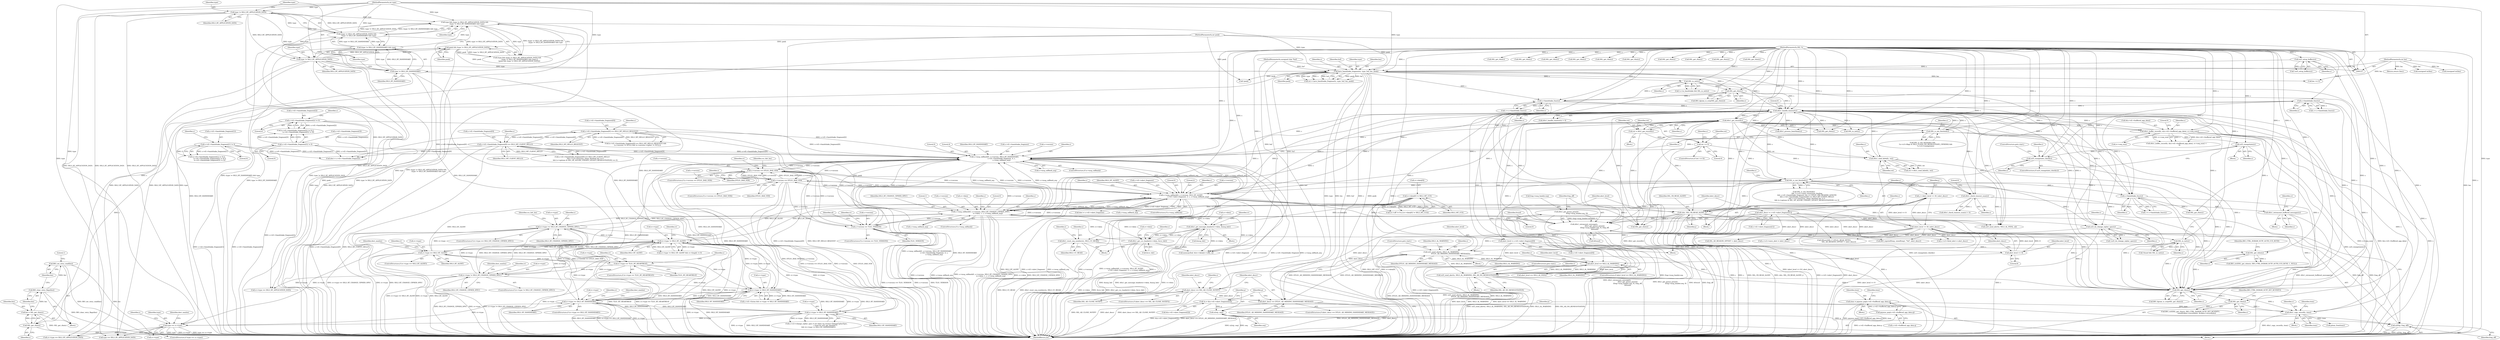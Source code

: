 digraph "0_openssl_e9bbefbf0f24c57645e7ad6a5a71ae649d18ac8e@API" {
"1001043" [label="(Call,BIO_set_retry_read(bio))"];
"1001041" [label="(Call,BIO_clear_retry_flags(bio))"];
"1001037" [label="(Call,bio = SSL_get_rbio(s))"];
"1001039" [label="(Call,SSL_get_rbio(s))"];
"1000993" [label="(Call,s->handshake_func(s))"];
"1000988" [label="(Call,ssl3_renegotiate_check(s))"];
"1000985" [label="(Call,ssl3_renegotiate(s))"];
"1000956" [label="(Call,SSL_is_init_finished(s))"];
"1000938" [label="(Call,s->msg_callback(0, s->version, SSL3_RT_HANDSHAKE,\n                            s->d1->handshake_fragment, 4, s,\n                            s->msg_callback_arg))"];
"1001435" [label="(Call,s->version == DTLS1_BAD_VER)"];
"1001526" [label="(Call,s->version == DTLS1_BAD_VER)"];
"1001480" [label="(Call,s->msg_callback(0, s->version, SSL3_RT_CHANGE_CIPHER_SPEC,\n                            rr->data, 1, s, s->msg_callback_arg))"];
"1001417" [label="(Call,rr->type == SSL3_RT_CHANGE_CIPHER_SPEC)"];
"1000694" [label="(Call,rr->type == SSL3_RT_ALERT)"];
"1000663" [label="(Call,rr->type == SSL3_RT_HANDSHAKE)"];
"1000495" [label="(Call,type == rr->type)"];
"1000219" [label="(Call,have_handshake_fragment(s, type, buf, len, peek))"];
"1000186" [label="(Call,ssl3_setup_buffers(s))"];
"1000158" [label="(MethodParameterIn,SSL *s)"];
"1000193" [label="(Call,type && (type != SSL3_RT_APPLICATION_DATA) &&\n         (type != SSL3_RT_HANDSHAKE) && type)"];
"1000199" [label="(Call,(type != SSL3_RT_HANDSHAKE) && type)"];
"1000200" [label="(Call,type != SSL3_RT_HANDSHAKE)"];
"1000196" [label="(Call,type != SSL3_RT_APPLICATION_DATA)"];
"1000159" [label="(MethodParameterIn,int type)"];
"1000195" [label="(Call,(type != SSL3_RT_APPLICATION_DATA) &&\n         (type != SSL3_RT_HANDSHAKE) && type)"];
"1000206" [label="(Call,type != SSL3_RT_APPLICATION_DATA)"];
"1000160" [label="(MethodParameterIn,unsigned char *buf)"];
"1000161" [label="(MethodParameterIn,int len)"];
"1000204" [label="(Call,peek && (type != SSL3_RT_APPLICATION_DATA))"];
"1000162" [label="(MethodParameterIn,int peek)"];
"1000442" [label="(Call,rr->type != SSL3_RT_HANDSHAKE)"];
"1000418" [label="(Call,rr->type != SSL3_RT_ALERT)"];
"1000404" [label="(Call,rr->type != SSL3_RT_HANDSHAKE)"];
"1000754" [label="(Call,rr->type != SSL3_RT_CHANGE_CIPHER_SPEC)"];
"1000725" [label="(Call,rr->type == TLS1_RT_HEARTBEAT)"];
"1001155" [label="(Call,s->msg_callback(0, s->version, SSL3_RT_ALERT,\n                            s->d1->alert_fragment, 2, s, s->msg_callback_arg))"];
"1001710" [label="(Call,s->version == TLS1_VERSION)"];
"1001055" [label="(Call,SSL_is_init_finished(s))"];
"1000377" [label="(Call,dtls1_get_record(s))"];
"1000358" [label="(Call,dtls1_handle_timeout(s))"];
"1000238" [label="(Call,SSL_get_rbio(s))"];
"1000234" [label="(Call,SSL_in_init(s))"];
"1001314" [label="(Call,dtls1_retransmit_message(s,\n                                         dtls1_get_queue_priority\n                                         (frag->msg_header.seq, 0), frag_off,\n                                         &found))"];
"1001210" [label="(Call,cb(s, SSL_CB_READ_ALERT, j))"];
"1001203" [label="(Call,j = (alert_level << 8) | alert_descr)"];
"1001205" [label="(Call,(alert_level << 8) | alert_descr)"];
"1001206" [label="(Call,alert_level << 8)"];
"1001125" [label="(Call,alert_level = s->d1->alert_fragment[0])"];
"1001135" [label="(Call,alert_descr = s->d1->alert_fragment[1])"];
"1001316" [label="(Call,dtls1_get_queue_priority\n                                         (frag->msg_header.seq, 0))"];
"1001311" [label="(Call,n2l3(p, frag_off))"];
"1001308" [label="(Call,n2s(p, seq))"];
"1001298" [label="(Call,*p = &(s->d1->alert_fragment[2]))"];
"1000262" [label="(Call,s->handshake_func(s))"];
"1000386" [label="(Call,dtls1_read_failed(s, ret))"];
"1000380" [label="(Call,ret <= 0)"];
"1000375" [label="(Call,ret = dtls1_get_record(s))"];
"1001538" [label="(Call,SSL_get_wbio(s))"];
"1001522" [label="(Call,dtls1_reset_seq_numbers(s, SSL3_CC_READ))"];
"1001519" [label="(Call,ssl3_do_change_cipher_spec(s))"];
"1000450" [label="(Call,dtls1_buffer_record(s, &(s->d1->buffered_app_data), rr->seq_num))"];
"1001333" [label="(Call,ssl3_send_alert(s, SSL3_AL_WARNING,\n                                    DTLS1_AD_MISSING_HANDSHAKE_MESSAGE))"];
"1001330" [label="(Call,SSL_in_init(s))"];
"1001215" [label="(Call,alert_level == SSL3_AL_WARNING)"];
"1001110" [label="(Call,ssl3_send_alert(s, SSL3_AL_WARNING, SSL_AD_NO_RENEGOTIATION))"];
"1001291" [label="(Call,alert_descr == DTLS1_AD_MISSING_HANDSHAKE_MESSAGE)"];
"1001249" [label="(Call,alert_descr == SSL_AD_CLOSE_NOTIFY)"];
"1001597" [label="(Call,dtls1_retransmit_buffered_messages(s))"];
"1001591" [label="(Call,dtls1_check_timeout_num(s))"];
"1000347" [label="(Call,dtls1_copy_record(s, item))"];
"1000324" [label="(Call,SSL_get_rbio(s))"];
"1001647" [label="(Call,s->handshake_func(s))"];
"1000336" [label="(Call,SSL_get_rbio(s))"];
"1000309" [label="(Call,item = pqueue_pop(s->d1->buffered_app_data.q))"];
"1000311" [label="(Call,pqueue_pop(s->d1->buffered_app_data.q))"];
"1001428" [label="(Call,dtls1_get_ccs_header(rr->data, &ccs_hdr))"];
"1001456" [label="(Call,rr->data[0] != SSL3_MT_CCS)"];
"1001559" [label="(Call,dtls1_get_message_header(rr->data, &msg_hdr))"];
"1000866" [label="(Call,s->d1->handshake_fragment[0] == SSL3_MT_HELLO_REQUEST)"];
"1001073" [label="(Call,s->d1->handshake_fragment[0] == SSL3_MT_CLIENT_HELLO)"];
"1000898" [label="(Call,s->d1->handshake_fragment[1] != 0)"];
"1000908" [label="(Call,s->d1->handshake_fragment[2] != 0)"];
"1000917" [label="(Call,s->d1->handshake_fragment[3] != 0)"];
"1000761" [label="(Call,rr->type == SSL3_RT_APPLICATION_DATA)"];
"1001416" [label="(ControlStructure,if (rr->type == SSL3_RT_CHANGE_CIPHER_SPEC))"];
"1001125" [label="(Call,alert_level = s->d1->alert_fragment[0])"];
"1000917" [label="(Call,s->d1->handshake_fragment[3] != 0)"];
"1000449" [label="(Call,dtls1_buffer_record(s, &(s->d1->buffered_app_data), rr->seq_num) <\n            0)"];
"1001073" [label="(Call,s->d1->handshake_fragment[0] == SSL3_MT_CLIENT_HELLO)"];
"1001048" [label="(ControlStructure,goto start;)"];
"1001212" [label="(Identifier,SSL_CB_READ_ALERT)"];
"1000207" [label="(Identifier,type)"];
"1001421" [label="(Identifier,SSL3_RT_CHANGE_CIPHER_SPEC)"];
"1000800" [label="(Identifier,dest_maxlen)"];
"1000495" [label="(Call,type == rr->type)"];
"1001524" [label="(Identifier,SSL3_CC_READ)"];
"1000377" [label="(Call,dtls1_get_record(s))"];
"1000921" [label="(Identifier,s)"];
"1000161" [label="(MethodParameterIn,int len)"];
"1000912" [label="(Identifier,s)"];
"1001293" [label="(Identifier,DTLS1_AD_MISSING_HANDSHAKE_MESSAGE)"];
"1000986" [label="(Identifier,s)"];
"1000309" [label="(Call,item = pqueue_pop(s->d1->buffered_app_data.q))"];
"1001047" [label="(Literal,1)"];
"1000206" [label="(Call,type != SSL3_RT_APPLICATION_DATA)"];
"1001317" [label="(Call,frag->msg_header.seq)"];
"1000504" [label="(Identifier,s)"];
"1001540" [label="(Identifier,BIO_CTRL_DGRAM_SCTP_AUTH_CCS_RCVD)"];
"1001257" [label="(Identifier,s)"];
"1000359" [label="(Identifier,s)"];
"1000461" [label="(Literal,0)"];
"1001292" [label="(Identifier,alert_descr)"];
"1001339" [label="(Call,alert_level == SSL3_AL_FATAL)"];
"1001434" [label="(ControlStructure,if (s->version == DTLS1_BAD_VER))"];
"1000205" [label="(Identifier,peek)"];
"1001709" [label="(ControlStructure,if (s->version == TLS1_VERSION))"];
"1001203" [label="(Call,j = (alert_level << 8) | alert_descr)"];
"1001518" [label="(Call,!ssl3_do_change_cipher_spec(s))"];
"1000744" [label="(Call,SSL_get_rbio(s))"];
"1000200" [label="(Call,type != SSL3_RT_HANDSHAKE)"];
"1000159" [label="(MethodParameterIn,int type)"];
"1000636" [label="(Call,SSL_get_rbio(s))"];
"1001314" [label="(Call,dtls1_retransmit_message(s,\n                                         dtls1_get_queue_priority\n                                         (frag->msg_header.seq, 0), frag_off,\n                                         &found))"];
"1001147" [label="(Identifier,s)"];
"1000238" [label="(Call,SSL_get_rbio(s))"];
"1000224" [label="(Identifier,peek)"];
"1001202" [label="(Block,)"];
"1000217" [label="(Call,ret = have_handshake_fragment(s, type, buf, len, peek))"];
"1001335" [label="(Identifier,SSL3_AL_WARNING)"];
"1001498" [label="(Identifier,s)"];
"1000940" [label="(Call,s->version)"];
"1000201" [label="(Identifier,type)"];
"1001044" [label="(Identifier,bio)"];
"1001315" [label="(Identifier,s)"];
"1000731" [label="(Call,dtls1_process_heartbeat(s))"];
"1000992" [label="(Identifier,i)"];
"1000324" [label="(Call,SSL_get_rbio(s))"];
"1001481" [label="(Literal,0)"];
"1001819" [label="(MethodReturn,int)"];
"1000193" [label="(Call,type && (type != SSL3_RT_APPLICATION_DATA) &&\n         (type != SSL3_RT_HANDSHAKE) && type)"];
"1001256" [label="(Call,SSL_get_rbio(s))"];
"1001426" [label="(Identifier,ccs_hdr_len)"];
"1001710" [label="(Call,s->version == TLS1_VERSION)"];
"1000186" [label="(Call,ssl3_setup_buffers(s))"];
"1000408" [label="(Identifier,SSL3_RT_HANDSHAKE)"];
"1000916" [label="(Literal,0)"];
"1001222" [label="(Identifier,s)"];
"1001275" [label="(Call,SSL_get_rbio(s))"];
"1001537" [label="(Call,BIO_ctrl(SSL_get_wbio(s), BIO_CTRL_DGRAM_SCTP_AUTH_CCS_RCVD, 1, NULL))"];
"1000348" [label="(Identifier,s)"];
"1001557" [label="(Block,)"];
"1000670" [label="(Identifier,dest_maxlen)"];
"1001160" [label="(Identifier,SSL3_RT_ALERT)"];
"1000955" [label="(Call,SSL_is_init_finished(s) &&\n            !(s->s3->flags & SSL3_FLAGS_NO_RENEGOTIATE_CIPHERS) &&\n            !s->s3->renegotiate)"];
"1000442" [label="(Call,rr->type != SSL3_RT_HANDSHAKE)"];
"1000203" [label="(Identifier,type)"];
"1001259" [label="(Call,SSL_get_rbio(s))"];
"1000907" [label="(Call,(s->d1->handshake_fragment[2] != 0) ||\n            (s->d1->handshake_fragment[3] != 0))"];
"1000338" [label="(Identifier,BIO_CTRL_DGRAM_SCTP_SET_RCVINFO)"];
"1000993" [label="(Call,s->handshake_func(s))"];
"1001161" [label="(Call,s->d1->alert_fragment)"];
"1001074" [label="(Call,s->d1->handshake_fragment[0])"];
"1000220" [label="(Identifier,s)"];
"1001251" [label="(Identifier,SSL_AD_CLOSE_NOTIFY)"];
"1001358" [label="(Call,SSL_AD_REASON_OFFSET + alert_descr)"];
"1001209" [label="(Identifier,alert_descr)"];
"1000347" [label="(Call,dtls1_copy_record(s, item))"];
"1000194" [label="(Identifier,type)"];
"1000196" [label="(Call,type != SSL3_RT_APPLICATION_DATA)"];
"1001591" [label="(Call,dtls1_check_timeout_num(s))"];
"1000754" [label="(Call,rr->type != SSL3_RT_CHANGE_CIPHER_SPEC)"];
"1001219" [label="(Call,s->s3->warn_alert = alert_descr)"];
"1000458" [label="(Call,rr->seq_num)"];
"1000404" [label="(Call,rr->type != SSL3_RT_HANDSHAKE)"];
"1001248" [label="(ControlStructure,if (alert_descr == SSL_AD_CLOSE_NOTIFY))"];
"1001429" [label="(Call,rr->data)"];
"1000382" [label="(Literal,0)"];
"1001323" [label="(Identifier,frag_off)"];
"1001539" [label="(Identifier,s)"];
"1000753" [label="(ControlStructure,if (rr->type != SSL3_RT_CHANGE_CIPHER_SPEC))"];
"1000199" [label="(Call,(type != SSL3_RT_HANDSHAKE) && type)"];
"1000235" [label="(Identifier,s)"];
"1001290" [label="(ControlStructure,if (alert_descr == DTLS1_AD_MISSING_HANDSHAKE_MESSAGE))"];
"1000595" [label="(Call,rr->type == SSL3_RT_APPLICATION_DATA)"];
"1001336" [label="(Identifier,DTLS1_AD_MISSING_HANDSHAKE_MESSAGE)"];
"1001308" [label="(Call,n2s(p, seq))"];
"1000898" [label="(Call,s->d1->handshake_fragment[1] != 0)"];
"1000694" [label="(Call,rr->type == SSL3_RT_ALERT)"];
"1000957" [label="(Identifier,s)"];
"1001534" [label="(Identifier,s)"];
"1001072" [label="(Call,s->d1->handshake_fragment[0] == SSL3_MT_CLIENT_HELLO\n            && s->s3->previous_client_finished_len != 0\n            && (s->options & SSL_OP_ALLOW_UNSAFE_LEGACY_RENEGOTIATION) == 0)"];
"1001097" [label="(Block,)"];
"1001437" [label="(Identifier,s)"];
"1000436" [label="(Call,s->s3->change_cipher_spec /* set when we receive ChangeCipherSpec,\n                                   * reset by ssl3_get_finished */\n        && (rr->type != SSL3_RT_HANDSHAKE))"];
"1001340" [label="(Identifier,alert_level)"];
"1000906" [label="(Literal,0)"];
"1001038" [label="(Identifier,bio)"];
"1001490" [label="(Identifier,s)"];
"1001039" [label="(Call,SSL_get_rbio(s))"];
"1001213" [label="(Identifier,j)"];
"1000418" [label="(Call,rr->type != SSL3_RT_ALERT)"];
"1001522" [label="(Call,dtls1_reset_seq_numbers(s, SSL3_CC_READ))"];
"1000354" [label="(Call,pitem_free(item))"];
"1001491" [label="(Call,s->msg_callback_arg)"];
"1000677" [label="(Call,dest = s->d1->handshake_fragment)"];
"1001520" [label="(Identifier,s)"];
"1001040" [label="(Identifier,s)"];
"1001462" [label="(Identifier,SSL3_MT_CCS)"];
"1001693" [label="(Call,SSL_get_rbio(s))"];
"1000222" [label="(Identifier,buf)"];
"1000897" [label="(Call,(s->d1->handshake_fragment[1] != 0) ||\n            (s->d1->handshake_fragment[2] != 0) ||\n            (s->d1->handshake_fragment[3] != 0))"];
"1000357" [label="(Call,dtls1_handle_timeout(s) > 0)"];
"1001485" [label="(Identifier,SSL3_RT_CHANGE_CIPHER_SPEC)"];
"1000160" [label="(MethodParameterIn,unsigned char *buf)"];
"1001127" [label="(Call,s->d1->alert_fragment[0])"];
"1000446" [label="(Identifier,SSL3_RT_HANDSHAKE)"];
"1000417" [label="(Call,rr->type != SSL3_RT_ALERT && rr->length != 0)"];
"1000559" [label="(Call,!peek)"];
"1001418" [label="(Call,rr->type)"];
"1000385" [label="(Identifier,ret)"];
"1000950" [label="(Identifier,s)"];
"1001041" [label="(Call,BIO_clear_retry_flags(bio))"];
"1001549" [label="(Identifier,s)"];
"1000221" [label="(Identifier,type)"];
"1001211" [label="(Identifier,s)"];
"1001215" [label="(Call,alert_level == SSL3_AL_WARNING)"];
"1000380" [label="(Call,ret <= 0)"];
"1001086" [label="(Identifier,s)"];
"1001136" [label="(Identifier,alert_descr)"];
"1001311" [label="(Call,n2l3(p, frag_off))"];
"1001439" [label="(Identifier,DTLS1_BAD_VER)"];
"1001450" [label="(Call,(rr->off != 0) || (rr->data[0] != SSL3_MT_CCS))"];
"1000198" [label="(Identifier,SSL3_RT_APPLICATION_DATA)"];
"1000239" [label="(Identifier,s)"];
"1000192" [label="(Call,(type && (type != SSL3_RT_APPLICATION_DATA) &&\n         (type != SSL3_RT_HANDSHAKE) && type) ||\n        (peek && (type != SSL3_RT_APPLICATION_DATA)))"];
"1001422" [label="(Block,)"];
"1001061" [label="(Identifier,s)"];
"1001530" [label="(Identifier,DTLS1_BAD_VER)"];
"1000866" [label="(Call,s->d1->handshake_fragment[0] == SSL3_MT_HELLO_REQUEST)"];
"1001037" [label="(Call,bio = SSL_get_rbio(s))"];
"1001210" [label="(Call,cb(s, SSL_CB_READ_ALERT, j))"];
"1001356" [label="(Call,SSLerr(SSL_F_DTLS1_READ_BYTES,\n                   SSL_AD_REASON_OFFSET + alert_descr))"];
"1001156" [label="(Literal,0)"];
"1001206" [label="(Call,alert_level << 8)"];
"1001042" [label="(Identifier,bio)"];
"1000662" [label="(ControlStructure,if (rr->type == SSL3_RT_HANDSHAKE))"];
"1000260" [label="(Call,i = s->handshake_func(s))"];
"1000398" [label="(Call,s->d1->listen && rr->type != SSL3_RT_HANDSHAKE)"];
"1001055" [label="(Call,SSL_is_init_finished(s))"];
"1001332" [label="(Block,)"];
"1000378" [label="(Identifier,s)"];
"1000358" [label="(Call,dtls1_handle_timeout(s))"];
"1000747" [label="(Call,SSL_get_rbio(s))"];
"1001331" [label="(Identifier,s)"];
"1001126" [label="(Identifier,alert_level)"];
"1000229" [label="(Call,!s->in_handshake && SSL_in_init(s))"];
"1000939" [label="(Literal,0)"];
"1000667" [label="(Identifier,SSL3_RT_HANDSHAKE)"];
"1001216" [label="(Identifier,alert_level)"];
"1001598" [label="(Identifier,s)"];
"1000197" [label="(Identifier,type)"];
"1000547" [label="(Call,memcpy(buf, &(rr->data[rr->off]), n))"];
"1000375" [label="(Call,ret = dtls1_get_record(s))"];
"1001476" [label="(ControlStructure,if (s->msg_callback))"];
"1000451" [label="(Identifier,s)"];
"1001111" [label="(Identifier,s)"];
"1000908" [label="(Call,s->d1->handshake_fragment[2] != 0)"];
"1000376" [label="(Identifier,ret)"];
"1000994" [label="(Identifier,s)"];
"1001432" [label="(Call,&ccs_hdr)"];
"1000187" [label="(Identifier,s)"];
"1001054" [label="(Call,SSL_is_init_finished(s)\n            && !s->s3->send_connection_binding\n            && s->d1->handshake_fragment_len >= DTLS1_HM_HEADER_LENGTH\n            && s->d1->handshake_fragment[0] == SSL3_MT_CLIENT_HELLO\n            && s->s3->previous_client_finished_len != 0\n            && (s->options & SSL_OP_ALLOW_UNSAFE_LEGACY_RENEGOTIATION) == 0)"];
"1000158" [label="(MethodParameterIn,SSL *s)"];
"1001204" [label="(Identifier,j)"];
"1000360" [label="(Literal,0)"];
"1001110" [label="(Call,ssl3_send_alert(s, SSL3_AL_WARNING, SSL_AD_NO_RENEGOTIATION))"];
"1001723" [label="(Identifier,al)"];
"1001456" [label="(Call,rr->data[0] != SSL3_MT_CCS)"];
"1001056" [label="(Identifier,s)"];
"1001330" [label="(Call,SSL_in_init(s))"];
"1000307" [label="(Block,)"];
"1001597" [label="(Call,dtls1_retransmit_buffered_messages(s))"];
"1000530" [label="(Call,(unsigned int)len)"];
"1000204" [label="(Call,peek && (type != SSL3_RT_APPLICATION_DATA))"];
"1000405" [label="(Call,rr->type)"];
"1001137" [label="(Call,s->d1->alert_fragment[1])"];
"1001645" [label="(Call,i = s->handshake_func(s))"];
"1000874" [label="(Identifier,SSL3_MT_HELLO_REQUEST)"];
"1000323" [label="(Call,BIO_dgram_is_sctp(SSL_get_rbio(s)))"];
"1000708" [label="(Call,dest = s->d1->alert_fragment)"];
"1001538" [label="(Call,SSL_get_wbio(s))"];
"1000450" [label="(Call,dtls1_buffer_record(s, &(s->d1->buffered_app_data), rr->seq_num))"];
"1001714" [label="(Identifier,TLS1_VERSION)"];
"1000951" [label="(Call,s->msg_callback_arg)"];
"1000867" [label="(Call,s->d1->handshake_fragment[0])"];
"1001489" [label="(Literal,1)"];
"1001278" [label="(Call,SSL_get_rbio(s))"];
"1001166" [label="(Literal,2)"];
"1000386" [label="(Call,dtls1_read_failed(s, ret))"];
"1000695" [label="(Call,rr->type)"];
"1000664" [label="(Call,rr->type)"];
"1001299" [label="(Identifier,p)"];
"1001217" [label="(Identifier,SSL3_AL_WARNING)"];
"1000443" [label="(Call,rr->type)"];
"1001457" [label="(Call,rr->data[0])"];
"1001207" [label="(Identifier,alert_level)"];
"1001322" [label="(Literal,0)"];
"1000237" [label="(Call,BIO_dgram_is_sctp(SSL_get_rbio(s)))"];
"1001525" [label="(ControlStructure,if (s->version == DTLS1_BAD_VER))"];
"1001300" [label="(Call,&(s->d1->alert_fragment[2]))"];
"1000387" [label="(Identifier,s)"];
"1000701" [label="(Identifier,dest_maxlen)"];
"1001519" [label="(Call,ssl3_do_change_cipher_spec(s))"];
"1000419" [label="(Call,rr->type)"];
"1000991" [label="(Call,i = s->handshake_func(s))"];
"1000626" [label="(Call,SSL_get_rbio(s))"];
"1000310" [label="(Identifier,item)"];
"1000195" [label="(Call,(type != SSL3_RT_APPLICATION_DATA) &&\n         (type != SSL3_RT_HANDSHAKE) && type)"];
"1001436" [label="(Call,s->version)"];
"1001324" [label="(Call,&found)"];
"1000963" [label="(Identifier,s)"];
"1001309" [label="(Identifier,p)"];
"1000729" [label="(Identifier,TLS1_RT_HEARTBEAT)"];
"1001526" [label="(Call,s->version == DTLS1_BAD_VER)"];
"1001334" [label="(Identifier,s)"];
"1000987" [label="(ControlStructure,if (ssl3_renegotiate_check(s)))"];
"1000918" [label="(Call,s->d1->handshake_fragment[3])"];
"1001167" [label="(Identifier,s)"];
"1001435" [label="(Call,s->version == DTLS1_BAD_VER)"];
"1000938" [label="(Call,s->msg_callback(0, s->version, SSL3_RT_HANDSHAKE,\n                            s->d1->handshake_fragment, 4, s,\n                            s->msg_callback_arg))"];
"1000693" [label="(ControlStructure,if (rr->type == SSL3_RT_ALERT))"];
"1000949" [label="(Literal,4)"];
"1000925" [label="(Literal,0)"];
"1000985" [label="(Call,ssl3_renegotiate(s))"];
"1000865" [label="(Call,(s->d1->handshake_fragment[0] == SSL3_MT_HELLO_REQUEST) &&\n        (s->session != NULL) && (s->session->cipher != NULL))"];
"1001590" [label="(Call,dtls1_check_timeout_num(s) < 0)"];
"1000388" [label="(Identifier,ret)"];
"1001168" [label="(Call,s->msg_callback_arg)"];
"1000621" [label="(Call,SSL_get_rbio(s))"];
"1001648" [label="(Identifier,s)"];
"1001811" [label="(Call,ssl3_send_alert(s, SSL3_AL_FATAL, al))"];
"1001333" [label="(Call,ssl3_send_alert(s, SSL3_AL_WARNING,\n                                    DTLS1_AD_MISSING_HANDSHAKE_MESSAGE))"];
"1001151" [label="(ControlStructure,if (s->msg_callback))"];
"1001312" [label="(Identifier,p)"];
"1000544" [label="(Call,(unsigned int)len)"];
"1000592" [label="(Call,SSL_get_rbio(s))"];
"1001718" [label="(Identifier,rr)"];
"1000381" [label="(Identifier,ret)"];
"1000384" [label="(Call,ret = dtls1_read_failed(s, ret))"];
"1001157" [label="(Call,s->version)"];
"1000758" [label="(Identifier,SSL3_RT_CHANGE_CIPHER_SPEC)"];
"1001417" [label="(Call,rr->type == SSL3_RT_CHANGE_CIPHER_SPEC)"];
"1000494" [label="(ControlStructure,if (type == rr->type))"];
"1000401" [label="(Identifier,s)"];
"1000909" [label="(Call,s->d1->handshake_fragment[2])"];
"1000526" [label="(Return,return (len);)"];
"1000506" [label="(Call,type == SSL3_RT_APPLICATION_DATA)"];
"1000956" [label="(Call,SSL_is_init_finished(s))"];
"1000943" [label="(Identifier,SSL3_RT_HANDSHAKE)"];
"1001214" [label="(ControlStructure,if (alert_level == SSL3_AL_WARNING))"];
"1001113" [label="(Identifier,SSL_AD_NO_RENEGOTIATION)"];
"1000899" [label="(Call,s->d1->handshake_fragment[1])"];
"1000352" [label="(Identifier,item)"];
"1001588" [label="(Block,)"];
"1001568" [label="(Identifier,rr)"];
"1000988" [label="(Call,ssl3_renegotiate_check(s))"];
"1000336" [label="(Call,SSL_get_rbio(s))"];
"1001174" [label="(Identifier,s)"];
"1001043" [label="(Call,BIO_set_retry_read(bio))"];
"1001559" [label="(Call,dtls1_get_message_header(rr->data, &msg_hdr))"];
"1000162" [label="(MethodParameterIn,int peek)"];
"1001560" [label="(Call,rr->data)"];
"1000726" [label="(Call,rr->type)"];
"1001528" [label="(Identifier,s)"];
"1001313" [label="(Identifier,frag_off)"];
"1001527" [label="(Call,s->version)"];
"1000934" [label="(ControlStructure,if (s->msg_callback))"];
"1000311" [label="(Call,pqueue_pop(s->d1->buffered_app_data.q))"];
"1000422" [label="(Identifier,SSL3_RT_ALERT)"];
"1001601" [label="(Identifier,rr)"];
"1000878" [label="(Identifier,s)"];
"1001396" [label="(ControlStructure,goto start;)"];
"1001294" [label="(Block,)"];
"1000349" [label="(Identifier,item)"];
"1001447" [label="(Identifier,rr)"];
"1000618" [label="(Call,SSL_get_rbio(s))"];
"1001249" [label="(Call,alert_descr == SSL_AD_CLOSE_NOTIFY)"];
"1000234" [label="(Call,SSL_in_init(s))"];
"1001482" [label="(Call,s->version)"];
"1001030" [label="(Block,)"];
"1000497" [label="(Call,rr->type)"];
"1001081" [label="(Identifier,SSL3_MT_CLIENT_HELLO)"];
"1000312" [label="(Call,s->d1->buffered_app_data.q)"];
"1000763" [label="(Identifier,rr)"];
"1001291" [label="(Call,alert_descr == DTLS1_AD_MISSING_HANDSHAKE_MESSAGE)"];
"1000663" [label="(Call,rr->type == SSL3_RT_HANDSHAKE)"];
"1000777" [label="(Call,SSL_get_rbio(s))"];
"1000425" [label="(Identifier,rr)"];
"1000696" [label="(Identifier,rr)"];
"1000325" [label="(Identifier,s)"];
"1000379" [label="(ControlStructure,if (ret <= 0))"];
"1000208" [label="(Identifier,SSL3_RT_APPLICATION_DATA)"];
"1001593" [label="(Literal,0)"];
"1000320" [label="(Identifier,item)"];
"1000724" [label="(ControlStructure,if (rr->type == TLS1_RT_HEARTBEAT))"];
"1000263" [label="(Identifier,s)"];
"1000335" [label="(Call,BIO_ctrl(SSL_get_rbio(s), BIO_CTRL_DGRAM_SCTP_SET_RCVINFO,\n                         sizeof(rdata->recordinfo), &rdata->recordinfo))"];
"1000944" [label="(Call,s->d1->handshake_fragment)"];
"1000725" [label="(Call,rr->type == TLS1_RT_HEARTBEAT)"];
"1001428" [label="(Call,dtls1_get_ccs_header(rr->data, &ccs_hdr))"];
"1000185" [label="(Call,!ssl3_setup_buffers(s))"];
"1001480" [label="(Call,s->msg_callback(0, s->version, SSL3_RT_CHANGE_CIPHER_SPEC,\n                            rr->data, 1, s, s->msg_callback_arg))"];
"1000202" [label="(Identifier,SSL3_RT_HANDSHAKE)"];
"1001310" [label="(Identifier,seq)"];
"1000503" [label="(Call,SSL_in_init(s))"];
"1000452" [label="(Call,&(s->d1->buffered_app_data))"];
"1001155" [label="(Call,s->msg_callback(0, s->version, SSL3_RT_ALERT,\n                            s->d1->alert_fragment, 2, s, s->msg_callback_arg))"];
"1000496" [label="(Identifier,type)"];
"1001647" [label="(Call,s->handshake_func(s))"];
"1001250" [label="(Identifier,alert_descr)"];
"1000973" [label="(Block,)"];
"1001112" [label="(Identifier,SSL3_AL_WARNING)"];
"1001711" [label="(Call,s->version)"];
"1000727" [label="(Identifier,rr)"];
"1000219" [label="(Call,have_handshake_fragment(s, type, buf, len, peek))"];
"1000652" [label="(Identifier,dest_maxlen)"];
"1001114" [label="(ControlStructure,goto start;)"];
"1000989" [label="(Identifier,s)"];
"1001329" [label="(Identifier,found)"];
"1001135" [label="(Call,alert_descr = s->d1->alert_fragment[1])"];
"1000223" [label="(Identifier,len)"];
"1001441" [label="(Identifier,ccs_hdr_len)"];
"1000756" [label="(Identifier,rr)"];
"1001563" [label="(Call,&msg_hdr)"];
"1001298" [label="(Call,*p = &(s->d1->alert_fragment[2]))"];
"1001523" [label="(Identifier,s)"];
"1001361" [label="(Call,BIO_snprintf(tmp, sizeof(tmp), \"%d\", alert_descr))"];
"1000262" [label="(Call,s->handshake_func(s))"];
"1001592" [label="(Identifier,s)"];
"1000698" [label="(Identifier,SSL3_RT_ALERT)"];
"1001208" [label="(Literal,8)"];
"1001349" [label="(Call,s->s3->fatal_alert = alert_descr)"];
"1001327" [label="(Call,!found && SSL_in_init(s))"];
"1000337" [label="(Identifier,s)"];
"1000732" [label="(Identifier,s)"];
"1001316" [label="(Call,dtls1_get_queue_priority\n                                         (frag->msg_header.seq, 0))"];
"1000321" [label="(Block,)"];
"1000523" [label="(Call,len <= 0)"];
"1001123" [label="(Block,)"];
"1001205" [label="(Call,(alert_level << 8) | alert_descr)"];
"1000755" [label="(Call,rr->type)"];
"1000374" [label="(Block,)"];
"1001486" [label="(Call,rr->data)"];
"1001043" -> "1001030"  [label="AST: "];
"1001043" -> "1001044"  [label="CFG: "];
"1001044" -> "1001043"  [label="AST: "];
"1001047" -> "1001043"  [label="CFG: "];
"1001043" -> "1001819"  [label="DDG: bio"];
"1001043" -> "1001819"  [label="DDG: BIO_set_retry_read(bio)"];
"1001041" -> "1001043"  [label="DDG: bio"];
"1001041" -> "1001030"  [label="AST: "];
"1001041" -> "1001042"  [label="CFG: "];
"1001042" -> "1001041"  [label="AST: "];
"1001044" -> "1001041"  [label="CFG: "];
"1001041" -> "1001819"  [label="DDG: BIO_clear_retry_flags(bio)"];
"1001037" -> "1001041"  [label="DDG: bio"];
"1001037" -> "1001030"  [label="AST: "];
"1001037" -> "1001039"  [label="CFG: "];
"1001038" -> "1001037"  [label="AST: "];
"1001039" -> "1001037"  [label="AST: "];
"1001042" -> "1001037"  [label="CFG: "];
"1001037" -> "1001819"  [label="DDG: SSL_get_rbio(s)"];
"1001039" -> "1001037"  [label="DDG: s"];
"1001039" -> "1001040"  [label="CFG: "];
"1001040" -> "1001039"  [label="AST: "];
"1001039" -> "1001819"  [label="DDG: s"];
"1000993" -> "1001039"  [label="DDG: s"];
"1000158" -> "1001039"  [label="DDG: s"];
"1000993" -> "1000991"  [label="AST: "];
"1000993" -> "1000994"  [label="CFG: "];
"1000994" -> "1000993"  [label="AST: "];
"1000991" -> "1000993"  [label="CFG: "];
"1000993" -> "1001819"  [label="DDG: s"];
"1000993" -> "1000324"  [label="DDG: s"];
"1000993" -> "1000358"  [label="DDG: s"];
"1000993" -> "1000991"  [label="DDG: s"];
"1000988" -> "1000993"  [label="DDG: s"];
"1000158" -> "1000993"  [label="DDG: s"];
"1000988" -> "1000987"  [label="AST: "];
"1000988" -> "1000989"  [label="CFG: "];
"1000989" -> "1000988"  [label="AST: "];
"1000992" -> "1000988"  [label="CFG: "];
"1001048" -> "1000988"  [label="CFG: "];
"1000988" -> "1001819"  [label="DDG: ssl3_renegotiate_check(s)"];
"1000988" -> "1000324"  [label="DDG: s"];
"1000988" -> "1000358"  [label="DDG: s"];
"1000985" -> "1000988"  [label="DDG: s"];
"1000158" -> "1000988"  [label="DDG: s"];
"1000985" -> "1000973"  [label="AST: "];
"1000985" -> "1000986"  [label="CFG: "];
"1000986" -> "1000985"  [label="AST: "];
"1000989" -> "1000985"  [label="CFG: "];
"1000985" -> "1001819"  [label="DDG: ssl3_renegotiate(s)"];
"1000956" -> "1000985"  [label="DDG: s"];
"1000158" -> "1000985"  [label="DDG: s"];
"1000956" -> "1000955"  [label="AST: "];
"1000956" -> "1000957"  [label="CFG: "];
"1000957" -> "1000956"  [label="AST: "];
"1000963" -> "1000956"  [label="CFG: "];
"1000955" -> "1000956"  [label="CFG: "];
"1000956" -> "1000324"  [label="DDG: s"];
"1000956" -> "1000358"  [label="DDG: s"];
"1000956" -> "1000955"  [label="DDG: s"];
"1000938" -> "1000956"  [label="DDG: s"];
"1000377" -> "1000956"  [label="DDG: s"];
"1000358" -> "1000956"  [label="DDG: s"];
"1000158" -> "1000956"  [label="DDG: s"];
"1000938" -> "1000934"  [label="AST: "];
"1000938" -> "1000951"  [label="CFG: "];
"1000939" -> "1000938"  [label="AST: "];
"1000940" -> "1000938"  [label="AST: "];
"1000943" -> "1000938"  [label="AST: "];
"1000944" -> "1000938"  [label="AST: "];
"1000949" -> "1000938"  [label="AST: "];
"1000950" -> "1000938"  [label="AST: "];
"1000951" -> "1000938"  [label="AST: "];
"1000957" -> "1000938"  [label="CFG: "];
"1000938" -> "1001819"  [label="DDG: s->msg_callback(0, s->version, SSL3_RT_HANDSHAKE,\n                            s->d1->handshake_fragment, 4, s,\n                            s->msg_callback_arg)"];
"1000938" -> "1001819"  [label="DDG: SSL3_RT_HANDSHAKE"];
"1000938" -> "1001819"  [label="DDG: s->version"];
"1000938" -> "1001819"  [label="DDG: s->d1->handshake_fragment"];
"1000938" -> "1001819"  [label="DDG: s->msg_callback_arg"];
"1000938" -> "1000404"  [label="DDG: SSL3_RT_HANDSHAKE"];
"1000938" -> "1000442"  [label="DDG: SSL3_RT_HANDSHAKE"];
"1000938" -> "1000663"  [label="DDG: SSL3_RT_HANDSHAKE"];
"1001435" -> "1000938"  [label="DDG: s->version"];
"1001526" -> "1000938"  [label="DDG: s->version"];
"1001710" -> "1000938"  [label="DDG: s->version"];
"1001480" -> "1000938"  [label="DDG: s->version"];
"1001480" -> "1000938"  [label="DDG: s->msg_callback_arg"];
"1001155" -> "1000938"  [label="DDG: s->version"];
"1001155" -> "1000938"  [label="DDG: s->msg_callback_arg"];
"1000663" -> "1000938"  [label="DDG: SSL3_RT_HANDSHAKE"];
"1000866" -> "1000938"  [label="DDG: s->d1->handshake_fragment[0]"];
"1000898" -> "1000938"  [label="DDG: s->d1->handshake_fragment[1]"];
"1000908" -> "1000938"  [label="DDG: s->d1->handshake_fragment[2]"];
"1001073" -> "1000938"  [label="DDG: s->d1->handshake_fragment[0]"];
"1000917" -> "1000938"  [label="DDG: s->d1->handshake_fragment[3]"];
"1000377" -> "1000938"  [label="DDG: s"];
"1000358" -> "1000938"  [label="DDG: s"];
"1000158" -> "1000938"  [label="DDG: s"];
"1000938" -> "1001155"  [label="DDG: s->version"];
"1000938" -> "1001155"  [label="DDG: s->msg_callback_arg"];
"1000938" -> "1001435"  [label="DDG: s->version"];
"1000938" -> "1001480"  [label="DDG: s->msg_callback_arg"];
"1000938" -> "1001710"  [label="DDG: s->version"];
"1001435" -> "1001434"  [label="AST: "];
"1001435" -> "1001439"  [label="CFG: "];
"1001436" -> "1001435"  [label="AST: "];
"1001439" -> "1001435"  [label="AST: "];
"1001441" -> "1001435"  [label="CFG: "];
"1001447" -> "1001435"  [label="CFG: "];
"1001435" -> "1001819"  [label="DDG: DTLS1_BAD_VER"];
"1001435" -> "1001819"  [label="DDG: s->version"];
"1001435" -> "1001819"  [label="DDG: s->version == DTLS1_BAD_VER"];
"1001435" -> "1001155"  [label="DDG: s->version"];
"1001526" -> "1001435"  [label="DDG: s->version"];
"1001526" -> "1001435"  [label="DDG: DTLS1_BAD_VER"];
"1001710" -> "1001435"  [label="DDG: s->version"];
"1001480" -> "1001435"  [label="DDG: s->version"];
"1001155" -> "1001435"  [label="DDG: s->version"];
"1001435" -> "1001480"  [label="DDG: s->version"];
"1001435" -> "1001526"  [label="DDG: s->version"];
"1001435" -> "1001526"  [label="DDG: DTLS1_BAD_VER"];
"1001435" -> "1001710"  [label="DDG: s->version"];
"1001526" -> "1001525"  [label="AST: "];
"1001526" -> "1001530"  [label="CFG: "];
"1001527" -> "1001526"  [label="AST: "];
"1001530" -> "1001526"  [label="AST: "];
"1001534" -> "1001526"  [label="CFG: "];
"1001539" -> "1001526"  [label="CFG: "];
"1001526" -> "1001819"  [label="DDG: DTLS1_BAD_VER"];
"1001526" -> "1001819"  [label="DDG: s->version == DTLS1_BAD_VER"];
"1001526" -> "1001819"  [label="DDG: s->version"];
"1001526" -> "1001155"  [label="DDG: s->version"];
"1001480" -> "1001526"  [label="DDG: s->version"];
"1001526" -> "1001710"  [label="DDG: s->version"];
"1001480" -> "1001476"  [label="AST: "];
"1001480" -> "1001491"  [label="CFG: "];
"1001481" -> "1001480"  [label="AST: "];
"1001482" -> "1001480"  [label="AST: "];
"1001485" -> "1001480"  [label="AST: "];
"1001486" -> "1001480"  [label="AST: "];
"1001489" -> "1001480"  [label="AST: "];
"1001490" -> "1001480"  [label="AST: "];
"1001491" -> "1001480"  [label="AST: "];
"1001498" -> "1001480"  [label="CFG: "];
"1001480" -> "1001819"  [label="DDG: s->msg_callback(0, s->version, SSL3_RT_CHANGE_CIPHER_SPEC,\n                            rr->data, 1, s, s->msg_callback_arg)"];
"1001480" -> "1001819"  [label="DDG: rr->data"];
"1001480" -> "1001819"  [label="DDG: SSL3_RT_CHANGE_CIPHER_SPEC"];
"1001480" -> "1001819"  [label="DDG: s->version"];
"1001480" -> "1001819"  [label="DDG: s->msg_callback_arg"];
"1001480" -> "1000324"  [label="DDG: s"];
"1001480" -> "1000358"  [label="DDG: s"];
"1001480" -> "1000547"  [label="DDG: rr->data"];
"1001480" -> "1000754"  [label="DDG: SSL3_RT_CHANGE_CIPHER_SPEC"];
"1001480" -> "1001155"  [label="DDG: s->version"];
"1001480" -> "1001155"  [label="DDG: s->msg_callback_arg"];
"1001480" -> "1001417"  [label="DDG: SSL3_RT_CHANGE_CIPHER_SPEC"];
"1001480" -> "1001428"  [label="DDG: rr->data"];
"1001417" -> "1001480"  [label="DDG: SSL3_RT_CHANGE_CIPHER_SPEC"];
"1001428" -> "1001480"  [label="DDG: rr->data"];
"1001456" -> "1001480"  [label="DDG: rr->data[0]"];
"1001055" -> "1001480"  [label="DDG: s"];
"1000377" -> "1001480"  [label="DDG: s"];
"1000358" -> "1001480"  [label="DDG: s"];
"1000158" -> "1001480"  [label="DDG: s"];
"1001155" -> "1001480"  [label="DDG: s->msg_callback_arg"];
"1001480" -> "1001519"  [label="DDG: s"];
"1001480" -> "1001559"  [label="DDG: rr->data"];
"1001480" -> "1001710"  [label="DDG: s->version"];
"1001417" -> "1001416"  [label="AST: "];
"1001417" -> "1001421"  [label="CFG: "];
"1001418" -> "1001417"  [label="AST: "];
"1001421" -> "1001417"  [label="AST: "];
"1001426" -> "1001417"  [label="CFG: "];
"1001549" -> "1001417"  [label="CFG: "];
"1001417" -> "1001819"  [label="DDG: rr->type == SSL3_RT_CHANGE_CIPHER_SPEC"];
"1001417" -> "1001819"  [label="DDG: rr->type"];
"1001417" -> "1001819"  [label="DDG: SSL3_RT_CHANGE_CIPHER_SPEC"];
"1001417" -> "1000404"  [label="DDG: rr->type"];
"1001417" -> "1000418"  [label="DDG: rr->type"];
"1001417" -> "1000754"  [label="DDG: SSL3_RT_CHANGE_CIPHER_SPEC"];
"1000694" -> "1001417"  [label="DDG: rr->type"];
"1000663" -> "1001417"  [label="DDG: rr->type"];
"1000754" -> "1001417"  [label="DDG: rr->type"];
"1000754" -> "1001417"  [label="DDG: SSL3_RT_CHANGE_CIPHER_SPEC"];
"1000694" -> "1000693"  [label="AST: "];
"1000694" -> "1000698"  [label="CFG: "];
"1000695" -> "1000694"  [label="AST: "];
"1000698" -> "1000694"  [label="AST: "];
"1000701" -> "1000694"  [label="CFG: "];
"1000727" -> "1000694"  [label="CFG: "];
"1000694" -> "1001819"  [label="DDG: rr->type"];
"1000694" -> "1001819"  [label="DDG: rr->type == SSL3_RT_ALERT"];
"1000694" -> "1001819"  [label="DDG: SSL3_RT_ALERT"];
"1000694" -> "1000404"  [label="DDG: rr->type"];
"1000694" -> "1000418"  [label="DDG: rr->type"];
"1000694" -> "1000418"  [label="DDG: SSL3_RT_ALERT"];
"1000663" -> "1000694"  [label="DDG: rr->type"];
"1000418" -> "1000694"  [label="DDG: SSL3_RT_ALERT"];
"1000694" -> "1000725"  [label="DDG: rr->type"];
"1000694" -> "1001155"  [label="DDG: SSL3_RT_ALERT"];
"1000663" -> "1000662"  [label="AST: "];
"1000663" -> "1000667"  [label="CFG: "];
"1000664" -> "1000663"  [label="AST: "];
"1000667" -> "1000663"  [label="AST: "];
"1000670" -> "1000663"  [label="CFG: "];
"1000696" -> "1000663"  [label="CFG: "];
"1000663" -> "1001819"  [label="DDG: rr->type == SSL3_RT_HANDSHAKE"];
"1000663" -> "1001819"  [label="DDG: rr->type"];
"1000663" -> "1001819"  [label="DDG: SSL3_RT_HANDSHAKE"];
"1000663" -> "1000404"  [label="DDG: rr->type"];
"1000663" -> "1000404"  [label="DDG: SSL3_RT_HANDSHAKE"];
"1000663" -> "1000418"  [label="DDG: rr->type"];
"1000663" -> "1000442"  [label="DDG: SSL3_RT_HANDSHAKE"];
"1000495" -> "1000663"  [label="DDG: rr->type"];
"1000404" -> "1000663"  [label="DDG: SSL3_RT_HANDSHAKE"];
"1000442" -> "1000663"  [label="DDG: SSL3_RT_HANDSHAKE"];
"1000200" -> "1000663"  [label="DDG: SSL3_RT_HANDSHAKE"];
"1000495" -> "1000494"  [label="AST: "];
"1000495" -> "1000497"  [label="CFG: "];
"1000496" -> "1000495"  [label="AST: "];
"1000497" -> "1000495"  [label="AST: "];
"1000504" -> "1000495"  [label="CFG: "];
"1000652" -> "1000495"  [label="CFG: "];
"1000495" -> "1001819"  [label="DDG: type"];
"1000495" -> "1001819"  [label="DDG: rr->type"];
"1000495" -> "1001819"  [label="DDG: type == rr->type"];
"1000219" -> "1000495"  [label="DDG: type"];
"1000159" -> "1000495"  [label="DDG: type"];
"1000442" -> "1000495"  [label="DDG: rr->type"];
"1000418" -> "1000495"  [label="DDG: rr->type"];
"1000495" -> "1000506"  [label="DDG: type"];
"1000495" -> "1000595"  [label="DDG: rr->type"];
"1000219" -> "1000217"  [label="AST: "];
"1000219" -> "1000224"  [label="CFG: "];
"1000220" -> "1000219"  [label="AST: "];
"1000221" -> "1000219"  [label="AST: "];
"1000222" -> "1000219"  [label="AST: "];
"1000223" -> "1000219"  [label="AST: "];
"1000224" -> "1000219"  [label="AST: "];
"1000217" -> "1000219"  [label="CFG: "];
"1000219" -> "1001819"  [label="DDG: type"];
"1000219" -> "1001819"  [label="DDG: len"];
"1000219" -> "1001819"  [label="DDG: buf"];
"1000219" -> "1001819"  [label="DDG: s"];
"1000219" -> "1001819"  [label="DDG: peek"];
"1000219" -> "1000217"  [label="DDG: peek"];
"1000219" -> "1000217"  [label="DDG: len"];
"1000219" -> "1000217"  [label="DDG: type"];
"1000219" -> "1000217"  [label="DDG: s"];
"1000219" -> "1000217"  [label="DDG: buf"];
"1000186" -> "1000219"  [label="DDG: s"];
"1000158" -> "1000219"  [label="DDG: s"];
"1000193" -> "1000219"  [label="DDG: type"];
"1000206" -> "1000219"  [label="DDG: type"];
"1000159" -> "1000219"  [label="DDG: type"];
"1000160" -> "1000219"  [label="DDG: buf"];
"1000161" -> "1000219"  [label="DDG: len"];
"1000204" -> "1000219"  [label="DDG: peek"];
"1000162" -> "1000219"  [label="DDG: peek"];
"1000219" -> "1000234"  [label="DDG: s"];
"1000219" -> "1000238"  [label="DDG: s"];
"1000219" -> "1000262"  [label="DDG: s"];
"1000219" -> "1000324"  [label="DDG: s"];
"1000219" -> "1000358"  [label="DDG: s"];
"1000219" -> "1000523"  [label="DDG: len"];
"1000219" -> "1000547"  [label="DDG: buf"];
"1000219" -> "1000559"  [label="DDG: peek"];
"1000186" -> "1000185"  [label="AST: "];
"1000186" -> "1000187"  [label="CFG: "];
"1000187" -> "1000186"  [label="AST: "];
"1000185" -> "1000186"  [label="CFG: "];
"1000186" -> "1001819"  [label="DDG: s"];
"1000186" -> "1000185"  [label="DDG: s"];
"1000158" -> "1000186"  [label="DDG: s"];
"1000158" -> "1000157"  [label="AST: "];
"1000158" -> "1001819"  [label="DDG: s"];
"1000158" -> "1000234"  [label="DDG: s"];
"1000158" -> "1000238"  [label="DDG: s"];
"1000158" -> "1000262"  [label="DDG: s"];
"1000158" -> "1000324"  [label="DDG: s"];
"1000158" -> "1000336"  [label="DDG: s"];
"1000158" -> "1000347"  [label="DDG: s"];
"1000158" -> "1000358"  [label="DDG: s"];
"1000158" -> "1000377"  [label="DDG: s"];
"1000158" -> "1000386"  [label="DDG: s"];
"1000158" -> "1000450"  [label="DDG: s"];
"1000158" -> "1000503"  [label="DDG: s"];
"1000158" -> "1000592"  [label="DDG: s"];
"1000158" -> "1000618"  [label="DDG: s"];
"1000158" -> "1000621"  [label="DDG: s"];
"1000158" -> "1000626"  [label="DDG: s"];
"1000158" -> "1000636"  [label="DDG: s"];
"1000158" -> "1000731"  [label="DDG: s"];
"1000158" -> "1000744"  [label="DDG: s"];
"1000158" -> "1000747"  [label="DDG: s"];
"1000158" -> "1000777"  [label="DDG: s"];
"1000158" -> "1001055"  [label="DDG: s"];
"1000158" -> "1001110"  [label="DDG: s"];
"1000158" -> "1001155"  [label="DDG: s"];
"1000158" -> "1001210"  [label="DDG: s"];
"1000158" -> "1001256"  [label="DDG: s"];
"1000158" -> "1001259"  [label="DDG: s"];
"1000158" -> "1001275"  [label="DDG: s"];
"1000158" -> "1001278"  [label="DDG: s"];
"1000158" -> "1001314"  [label="DDG: s"];
"1000158" -> "1001330"  [label="DDG: s"];
"1000158" -> "1001333"  [label="DDG: s"];
"1000158" -> "1001519"  [label="DDG: s"];
"1000158" -> "1001522"  [label="DDG: s"];
"1000158" -> "1001538"  [label="DDG: s"];
"1000158" -> "1001591"  [label="DDG: s"];
"1000158" -> "1001597"  [label="DDG: s"];
"1000158" -> "1001647"  [label="DDG: s"];
"1000158" -> "1001693"  [label="DDG: s"];
"1000158" -> "1001811"  [label="DDG: s"];
"1000193" -> "1000192"  [label="AST: "];
"1000193" -> "1000194"  [label="CFG: "];
"1000193" -> "1000195"  [label="CFG: "];
"1000194" -> "1000193"  [label="AST: "];
"1000195" -> "1000193"  [label="AST: "];
"1000205" -> "1000193"  [label="CFG: "];
"1000192" -> "1000193"  [label="CFG: "];
"1000193" -> "1001819"  [label="DDG: type"];
"1000193" -> "1001819"  [label="DDG: (type != SSL3_RT_APPLICATION_DATA) &&\n         (type != SSL3_RT_HANDSHAKE) && type"];
"1000193" -> "1000192"  [label="DDG: type"];
"1000193" -> "1000192"  [label="DDG: (type != SSL3_RT_APPLICATION_DATA) &&\n         (type != SSL3_RT_HANDSHAKE) && type"];
"1000199" -> "1000193"  [label="DDG: type"];
"1000196" -> "1000193"  [label="DDG: type"];
"1000159" -> "1000193"  [label="DDG: type"];
"1000195" -> "1000193"  [label="DDG: type != SSL3_RT_APPLICATION_DATA"];
"1000195" -> "1000193"  [label="DDG: (type != SSL3_RT_HANDSHAKE) && type"];
"1000193" -> "1000206"  [label="DDG: type"];
"1000199" -> "1000195"  [label="AST: "];
"1000199" -> "1000200"  [label="CFG: "];
"1000199" -> "1000203"  [label="CFG: "];
"1000200" -> "1000199"  [label="AST: "];
"1000203" -> "1000199"  [label="AST: "];
"1000195" -> "1000199"  [label="CFG: "];
"1000199" -> "1001819"  [label="DDG: type != SSL3_RT_HANDSHAKE"];
"1000199" -> "1000195"  [label="DDG: type != SSL3_RT_HANDSHAKE"];
"1000199" -> "1000195"  [label="DDG: type"];
"1000200" -> "1000199"  [label="DDG: type"];
"1000200" -> "1000199"  [label="DDG: SSL3_RT_HANDSHAKE"];
"1000159" -> "1000199"  [label="DDG: type"];
"1000200" -> "1000202"  [label="CFG: "];
"1000201" -> "1000200"  [label="AST: "];
"1000202" -> "1000200"  [label="AST: "];
"1000203" -> "1000200"  [label="CFG: "];
"1000200" -> "1001819"  [label="DDG: SSL3_RT_HANDSHAKE"];
"1000196" -> "1000200"  [label="DDG: type"];
"1000159" -> "1000200"  [label="DDG: type"];
"1000200" -> "1000404"  [label="DDG: SSL3_RT_HANDSHAKE"];
"1000200" -> "1000442"  [label="DDG: SSL3_RT_HANDSHAKE"];
"1000196" -> "1000195"  [label="AST: "];
"1000196" -> "1000198"  [label="CFG: "];
"1000197" -> "1000196"  [label="AST: "];
"1000198" -> "1000196"  [label="AST: "];
"1000201" -> "1000196"  [label="CFG: "];
"1000195" -> "1000196"  [label="CFG: "];
"1000196" -> "1001819"  [label="DDG: SSL3_RT_APPLICATION_DATA"];
"1000196" -> "1000195"  [label="DDG: type"];
"1000196" -> "1000195"  [label="DDG: SSL3_RT_APPLICATION_DATA"];
"1000159" -> "1000196"  [label="DDG: type"];
"1000196" -> "1000206"  [label="DDG: SSL3_RT_APPLICATION_DATA"];
"1000196" -> "1000506"  [label="DDG: SSL3_RT_APPLICATION_DATA"];
"1000196" -> "1000595"  [label="DDG: SSL3_RT_APPLICATION_DATA"];
"1000196" -> "1000761"  [label="DDG: SSL3_RT_APPLICATION_DATA"];
"1000159" -> "1000157"  [label="AST: "];
"1000159" -> "1001819"  [label="DDG: type"];
"1000159" -> "1000206"  [label="DDG: type"];
"1000159" -> "1000506"  [label="DDG: type"];
"1000195" -> "1001819"  [label="DDG: (type != SSL3_RT_HANDSHAKE) && type"];
"1000195" -> "1001819"  [label="DDG: type != SSL3_RT_APPLICATION_DATA"];
"1000195" -> "1000204"  [label="DDG: type != SSL3_RT_APPLICATION_DATA"];
"1000206" -> "1000204"  [label="AST: "];
"1000206" -> "1000208"  [label="CFG: "];
"1000207" -> "1000206"  [label="AST: "];
"1000208" -> "1000206"  [label="AST: "];
"1000204" -> "1000206"  [label="CFG: "];
"1000206" -> "1001819"  [label="DDG: SSL3_RT_APPLICATION_DATA"];
"1000206" -> "1001819"  [label="DDG: type"];
"1000206" -> "1000204"  [label="DDG: type"];
"1000206" -> "1000204"  [label="DDG: SSL3_RT_APPLICATION_DATA"];
"1000206" -> "1000506"  [label="DDG: SSL3_RT_APPLICATION_DATA"];
"1000206" -> "1000595"  [label="DDG: SSL3_RT_APPLICATION_DATA"];
"1000206" -> "1000761"  [label="DDG: SSL3_RT_APPLICATION_DATA"];
"1000160" -> "1000157"  [label="AST: "];
"1000160" -> "1001819"  [label="DDG: buf"];
"1000160" -> "1000547"  [label="DDG: buf"];
"1000161" -> "1000157"  [label="AST: "];
"1000161" -> "1001819"  [label="DDG: len"];
"1000161" -> "1000523"  [label="DDG: len"];
"1000161" -> "1000526"  [label="DDG: len"];
"1000161" -> "1000530"  [label="DDG: len"];
"1000161" -> "1000544"  [label="DDG: len"];
"1000204" -> "1000192"  [label="AST: "];
"1000204" -> "1000205"  [label="CFG: "];
"1000205" -> "1000204"  [label="AST: "];
"1000192" -> "1000204"  [label="CFG: "];
"1000204" -> "1001819"  [label="DDG: type != SSL3_RT_APPLICATION_DATA"];
"1000204" -> "1001819"  [label="DDG: peek"];
"1000204" -> "1000192"  [label="DDG: peek"];
"1000204" -> "1000192"  [label="DDG: type != SSL3_RT_APPLICATION_DATA"];
"1000162" -> "1000204"  [label="DDG: peek"];
"1000162" -> "1000157"  [label="AST: "];
"1000162" -> "1001819"  [label="DDG: peek"];
"1000162" -> "1000559"  [label="DDG: peek"];
"1000442" -> "1000436"  [label="AST: "];
"1000442" -> "1000446"  [label="CFG: "];
"1000443" -> "1000442"  [label="AST: "];
"1000446" -> "1000442"  [label="AST: "];
"1000436" -> "1000442"  [label="CFG: "];
"1000442" -> "1001819"  [label="DDG: rr->type"];
"1000442" -> "1001819"  [label="DDG: SSL3_RT_HANDSHAKE"];
"1000442" -> "1000404"  [label="DDG: rr->type"];
"1000442" -> "1000404"  [label="DDG: SSL3_RT_HANDSHAKE"];
"1000442" -> "1000418"  [label="DDG: rr->type"];
"1000442" -> "1000436"  [label="DDG: rr->type"];
"1000442" -> "1000436"  [label="DDG: SSL3_RT_HANDSHAKE"];
"1000418" -> "1000442"  [label="DDG: rr->type"];
"1000404" -> "1000442"  [label="DDG: SSL3_RT_HANDSHAKE"];
"1000418" -> "1000417"  [label="AST: "];
"1000418" -> "1000422"  [label="CFG: "];
"1000419" -> "1000418"  [label="AST: "];
"1000422" -> "1000418"  [label="AST: "];
"1000425" -> "1000418"  [label="CFG: "];
"1000417" -> "1000418"  [label="CFG: "];
"1000418" -> "1001819"  [label="DDG: SSL3_RT_ALERT"];
"1000418" -> "1001819"  [label="DDG: rr->type"];
"1000418" -> "1000404"  [label="DDG: rr->type"];
"1000418" -> "1000417"  [label="DDG: rr->type"];
"1000418" -> "1000417"  [label="DDG: SSL3_RT_ALERT"];
"1000404" -> "1000418"  [label="DDG: rr->type"];
"1000754" -> "1000418"  [label="DDG: rr->type"];
"1001155" -> "1000418"  [label="DDG: SSL3_RT_ALERT"];
"1000418" -> "1001155"  [label="DDG: SSL3_RT_ALERT"];
"1000404" -> "1000398"  [label="AST: "];
"1000404" -> "1000408"  [label="CFG: "];
"1000405" -> "1000404"  [label="AST: "];
"1000408" -> "1000404"  [label="AST: "];
"1000398" -> "1000404"  [label="CFG: "];
"1000404" -> "1001819"  [label="DDG: rr->type"];
"1000404" -> "1001819"  [label="DDG: SSL3_RT_HANDSHAKE"];
"1000404" -> "1000398"  [label="DDG: rr->type"];
"1000404" -> "1000398"  [label="DDG: SSL3_RT_HANDSHAKE"];
"1000754" -> "1000404"  [label="DDG: rr->type"];
"1000754" -> "1000753"  [label="AST: "];
"1000754" -> "1000758"  [label="CFG: "];
"1000755" -> "1000754"  [label="AST: "];
"1000758" -> "1000754"  [label="AST: "];
"1000763" -> "1000754"  [label="CFG: "];
"1000800" -> "1000754"  [label="CFG: "];
"1000754" -> "1001819"  [label="DDG: rr->type != SSL3_RT_CHANGE_CIPHER_SPEC"];
"1000754" -> "1001819"  [label="DDG: SSL3_RT_CHANGE_CIPHER_SPEC"];
"1000754" -> "1001819"  [label="DDG: rr->type"];
"1000725" -> "1000754"  [label="DDG: rr->type"];
"1000754" -> "1000761"  [label="DDG: rr->type"];
"1000725" -> "1000724"  [label="AST: "];
"1000725" -> "1000729"  [label="CFG: "];
"1000726" -> "1000725"  [label="AST: "];
"1000729" -> "1000725"  [label="AST: "];
"1000732" -> "1000725"  [label="CFG: "];
"1000756" -> "1000725"  [label="CFG: "];
"1000725" -> "1001819"  [label="DDG: TLS1_RT_HEARTBEAT"];
"1000725" -> "1001819"  [label="DDG: rr->type == TLS1_RT_HEARTBEAT"];
"1000725" -> "1001819"  [label="DDG: rr->type"];
"1001155" -> "1001151"  [label="AST: "];
"1001155" -> "1001168"  [label="CFG: "];
"1001156" -> "1001155"  [label="AST: "];
"1001157" -> "1001155"  [label="AST: "];
"1001160" -> "1001155"  [label="AST: "];
"1001161" -> "1001155"  [label="AST: "];
"1001166" -> "1001155"  [label="AST: "];
"1001167" -> "1001155"  [label="AST: "];
"1001168" -> "1001155"  [label="AST: "];
"1001174" -> "1001155"  [label="CFG: "];
"1001155" -> "1001819"  [label="DDG: s->msg_callback(0, s->version, SSL3_RT_ALERT,\n                            s->d1->alert_fragment, 2, s, s->msg_callback_arg)"];
"1001155" -> "1001819"  [label="DDG: s"];
"1001155" -> "1001819"  [label="DDG: SSL3_RT_ALERT"];
"1001155" -> "1001819"  [label="DDG: s->d1->alert_fragment"];
"1001155" -> "1001819"  [label="DDG: s->msg_callback_arg"];
"1001155" -> "1001819"  [label="DDG: s->version"];
"1001155" -> "1000324"  [label="DDG: s"];
"1001155" -> "1000358"  [label="DDG: s"];
"1001155" -> "1000708"  [label="DDG: s->d1->alert_fragment"];
"1001710" -> "1001155"  [label="DDG: s->version"];
"1001055" -> "1001155"  [label="DDG: s"];
"1000377" -> "1001155"  [label="DDG: s"];
"1000358" -> "1001155"  [label="DDG: s"];
"1001155" -> "1001210"  [label="DDG: s"];
"1001155" -> "1001256"  [label="DDG: s"];
"1001155" -> "1001298"  [label="DDG: s->d1->alert_fragment"];
"1001155" -> "1001314"  [label="DDG: s"];
"1001155" -> "1001710"  [label="DDG: s->version"];
"1001155" -> "1001811"  [label="DDG: s"];
"1001710" -> "1001709"  [label="AST: "];
"1001710" -> "1001714"  [label="CFG: "];
"1001711" -> "1001710"  [label="AST: "];
"1001714" -> "1001710"  [label="AST: "];
"1001718" -> "1001710"  [label="CFG: "];
"1001723" -> "1001710"  [label="CFG: "];
"1001710" -> "1001819"  [label="DDG: s->version"];
"1001710" -> "1001819"  [label="DDG: TLS1_VERSION"];
"1001710" -> "1001819"  [label="DDG: s->version == TLS1_VERSION"];
"1001055" -> "1001054"  [label="AST: "];
"1001055" -> "1001056"  [label="CFG: "];
"1001056" -> "1001055"  [label="AST: "];
"1001061" -> "1001055"  [label="CFG: "];
"1001054" -> "1001055"  [label="CFG: "];
"1001055" -> "1001819"  [label="DDG: s"];
"1001055" -> "1000324"  [label="DDG: s"];
"1001055" -> "1000358"  [label="DDG: s"];
"1001055" -> "1001054"  [label="DDG: s"];
"1000377" -> "1001055"  [label="DDG: s"];
"1000358" -> "1001055"  [label="DDG: s"];
"1001055" -> "1001110"  [label="DDG: s"];
"1001055" -> "1001210"  [label="DDG: s"];
"1001055" -> "1001256"  [label="DDG: s"];
"1001055" -> "1001314"  [label="DDG: s"];
"1001055" -> "1001519"  [label="DDG: s"];
"1001055" -> "1001591"  [label="DDG: s"];
"1001055" -> "1001647"  [label="DDG: s"];
"1001055" -> "1001811"  [label="DDG: s"];
"1000377" -> "1000375"  [label="AST: "];
"1000377" -> "1000378"  [label="CFG: "];
"1000378" -> "1000377"  [label="AST: "];
"1000375" -> "1000377"  [label="CFG: "];
"1000377" -> "1001819"  [label="DDG: s"];
"1000377" -> "1000324"  [label="DDG: s"];
"1000377" -> "1000358"  [label="DDG: s"];
"1000377" -> "1000375"  [label="DDG: s"];
"1000358" -> "1000377"  [label="DDG: s"];
"1000377" -> "1000386"  [label="DDG: s"];
"1000377" -> "1000450"  [label="DDG: s"];
"1000377" -> "1000503"  [label="DDG: s"];
"1000377" -> "1000731"  [label="DDG: s"];
"1000377" -> "1000777"  [label="DDG: s"];
"1000377" -> "1001110"  [label="DDG: s"];
"1000377" -> "1001210"  [label="DDG: s"];
"1000377" -> "1001256"  [label="DDG: s"];
"1000377" -> "1001314"  [label="DDG: s"];
"1000377" -> "1001519"  [label="DDG: s"];
"1000377" -> "1001591"  [label="DDG: s"];
"1000377" -> "1001647"  [label="DDG: s"];
"1000377" -> "1001811"  [label="DDG: s"];
"1000358" -> "1000357"  [label="AST: "];
"1000358" -> "1000359"  [label="CFG: "];
"1000359" -> "1000358"  [label="AST: "];
"1000360" -> "1000358"  [label="CFG: "];
"1000358" -> "1001819"  [label="DDG: s"];
"1000358" -> "1000324"  [label="DDG: s"];
"1000358" -> "1000357"  [label="DDG: s"];
"1000238" -> "1000358"  [label="DDG: s"];
"1000234" -> "1000358"  [label="DDG: s"];
"1001314" -> "1000358"  [label="DDG: s"];
"1000262" -> "1000358"  [label="DDG: s"];
"1000386" -> "1000358"  [label="DDG: s"];
"1001538" -> "1000358"  [label="DDG: s"];
"1000450" -> "1000358"  [label="DDG: s"];
"1001333" -> "1000358"  [label="DDG: s"];
"1001330" -> "1000358"  [label="DDG: s"];
"1001597" -> "1000358"  [label="DDG: s"];
"1001210" -> "1000358"  [label="DDG: s"];
"1000347" -> "1000358"  [label="DDG: s"];
"1001110" -> "1000358"  [label="DDG: s"];
"1001647" -> "1000358"  [label="DDG: s"];
"1000358" -> "1000450"  [label="DDG: s"];
"1000358" -> "1000503"  [label="DDG: s"];
"1000358" -> "1000731"  [label="DDG: s"];
"1000358" -> "1000777"  [label="DDG: s"];
"1000358" -> "1001110"  [label="DDG: s"];
"1000358" -> "1001210"  [label="DDG: s"];
"1000358" -> "1001256"  [label="DDG: s"];
"1000358" -> "1001314"  [label="DDG: s"];
"1000358" -> "1001519"  [label="DDG: s"];
"1000358" -> "1001591"  [label="DDG: s"];
"1000358" -> "1001647"  [label="DDG: s"];
"1000358" -> "1001811"  [label="DDG: s"];
"1000238" -> "1000237"  [label="AST: "];
"1000238" -> "1000239"  [label="CFG: "];
"1000239" -> "1000238"  [label="AST: "];
"1000237" -> "1000238"  [label="CFG: "];
"1000238" -> "1000237"  [label="DDG: s"];
"1000234" -> "1000238"  [label="DDG: s"];
"1000238" -> "1000262"  [label="DDG: s"];
"1000238" -> "1000324"  [label="DDG: s"];
"1000234" -> "1000229"  [label="AST: "];
"1000234" -> "1000235"  [label="CFG: "];
"1000235" -> "1000234"  [label="AST: "];
"1000229" -> "1000234"  [label="CFG: "];
"1000234" -> "1000229"  [label="DDG: s"];
"1000234" -> "1000262"  [label="DDG: s"];
"1000234" -> "1000324"  [label="DDG: s"];
"1001314" -> "1001294"  [label="AST: "];
"1001314" -> "1001324"  [label="CFG: "];
"1001315" -> "1001314"  [label="AST: "];
"1001316" -> "1001314"  [label="AST: "];
"1001323" -> "1001314"  [label="AST: "];
"1001324" -> "1001314"  [label="AST: "];
"1001329" -> "1001314"  [label="CFG: "];
"1001314" -> "1001819"  [label="DDG: dtls1_get_queue_priority\n                                         (frag->msg_header.seq, 0)"];
"1001314" -> "1001819"  [label="DDG: &found"];
"1001314" -> "1001819"  [label="DDG: frag_off"];
"1001314" -> "1001819"  [label="DDG: dtls1_retransmit_message(s,\n                                         dtls1_get_queue_priority\n                                         (frag->msg_header.seq, 0), frag_off,\n                                         &found)"];
"1001314" -> "1000324"  [label="DDG: s"];
"1001314" -> "1001311"  [label="DDG: frag_off"];
"1001210" -> "1001314"  [label="DDG: s"];
"1001316" -> "1001314"  [label="DDG: frag->msg_header.seq"];
"1001316" -> "1001314"  [label="DDG: 0"];
"1001311" -> "1001314"  [label="DDG: frag_off"];
"1001314" -> "1001330"  [label="DDG: s"];
"1001314" -> "1001333"  [label="DDG: s"];
"1001210" -> "1001202"  [label="AST: "];
"1001210" -> "1001213"  [label="CFG: "];
"1001211" -> "1001210"  [label="AST: "];
"1001212" -> "1001210"  [label="AST: "];
"1001213" -> "1001210"  [label="AST: "];
"1001216" -> "1001210"  [label="CFG: "];
"1001210" -> "1001819"  [label="DDG: j"];
"1001210" -> "1001819"  [label="DDG: s"];
"1001210" -> "1001819"  [label="DDG: SSL_CB_READ_ALERT"];
"1001210" -> "1001819"  [label="DDG: cb(s, SSL_CB_READ_ALERT, j)"];
"1001210" -> "1000324"  [label="DDG: s"];
"1001203" -> "1001210"  [label="DDG: j"];
"1001210" -> "1001256"  [label="DDG: s"];
"1001210" -> "1001811"  [label="DDG: s"];
"1001203" -> "1001202"  [label="AST: "];
"1001203" -> "1001205"  [label="CFG: "];
"1001204" -> "1001203"  [label="AST: "];
"1001205" -> "1001203"  [label="AST: "];
"1001211" -> "1001203"  [label="CFG: "];
"1001203" -> "1001819"  [label="DDG: (alert_level << 8) | alert_descr"];
"1001205" -> "1001203"  [label="DDG: alert_level << 8"];
"1001205" -> "1001203"  [label="DDG: alert_descr"];
"1001205" -> "1001209"  [label="CFG: "];
"1001206" -> "1001205"  [label="AST: "];
"1001209" -> "1001205"  [label="AST: "];
"1001205" -> "1001819"  [label="DDG: alert_descr"];
"1001205" -> "1001819"  [label="DDG: alert_level << 8"];
"1001206" -> "1001205"  [label="DDG: alert_level"];
"1001206" -> "1001205"  [label="DDG: 8"];
"1001135" -> "1001205"  [label="DDG: alert_descr"];
"1001205" -> "1001219"  [label="DDG: alert_descr"];
"1001205" -> "1001249"  [label="DDG: alert_descr"];
"1001205" -> "1001349"  [label="DDG: alert_descr"];
"1001205" -> "1001356"  [label="DDG: alert_descr"];
"1001205" -> "1001358"  [label="DDG: alert_descr"];
"1001205" -> "1001361"  [label="DDG: alert_descr"];
"1001206" -> "1001208"  [label="CFG: "];
"1001207" -> "1001206"  [label="AST: "];
"1001208" -> "1001206"  [label="AST: "];
"1001209" -> "1001206"  [label="CFG: "];
"1001125" -> "1001206"  [label="DDG: alert_level"];
"1001206" -> "1001215"  [label="DDG: alert_level"];
"1001125" -> "1001123"  [label="AST: "];
"1001125" -> "1001127"  [label="CFG: "];
"1001126" -> "1001125"  [label="AST: "];
"1001127" -> "1001125"  [label="AST: "];
"1001136" -> "1001125"  [label="CFG: "];
"1001125" -> "1001819"  [label="DDG: s->d1->alert_fragment[0]"];
"1001125" -> "1001215"  [label="DDG: alert_level"];
"1001135" -> "1001123"  [label="AST: "];
"1001135" -> "1001137"  [label="CFG: "];
"1001136" -> "1001135"  [label="AST: "];
"1001137" -> "1001135"  [label="AST: "];
"1001147" -> "1001135"  [label="CFG: "];
"1001135" -> "1001819"  [label="DDG: s->d1->alert_fragment[1]"];
"1001135" -> "1001819"  [label="DDG: alert_descr"];
"1001135" -> "1001219"  [label="DDG: alert_descr"];
"1001135" -> "1001249"  [label="DDG: alert_descr"];
"1001135" -> "1001349"  [label="DDG: alert_descr"];
"1001135" -> "1001356"  [label="DDG: alert_descr"];
"1001135" -> "1001358"  [label="DDG: alert_descr"];
"1001135" -> "1001361"  [label="DDG: alert_descr"];
"1001316" -> "1001322"  [label="CFG: "];
"1001317" -> "1001316"  [label="AST: "];
"1001322" -> "1001316"  [label="AST: "];
"1001323" -> "1001316"  [label="CFG: "];
"1001316" -> "1001819"  [label="DDG: frag->msg_header.seq"];
"1001311" -> "1001294"  [label="AST: "];
"1001311" -> "1001313"  [label="CFG: "];
"1001312" -> "1001311"  [label="AST: "];
"1001313" -> "1001311"  [label="AST: "];
"1001315" -> "1001311"  [label="CFG: "];
"1001311" -> "1001819"  [label="DDG: p"];
"1001311" -> "1001819"  [label="DDG: n2l3(p, frag_off)"];
"1001308" -> "1001311"  [label="DDG: p"];
"1001308" -> "1001294"  [label="AST: "];
"1001308" -> "1001310"  [label="CFG: "];
"1001309" -> "1001308"  [label="AST: "];
"1001310" -> "1001308"  [label="AST: "];
"1001312" -> "1001308"  [label="CFG: "];
"1001308" -> "1001819"  [label="DDG: n2s(p, seq)"];
"1001308" -> "1001819"  [label="DDG: seq"];
"1001298" -> "1001308"  [label="DDG: p"];
"1001298" -> "1001294"  [label="AST: "];
"1001298" -> "1001300"  [label="CFG: "];
"1001299" -> "1001298"  [label="AST: "];
"1001300" -> "1001298"  [label="AST: "];
"1001309" -> "1001298"  [label="CFG: "];
"1001298" -> "1001819"  [label="DDG: &(s->d1->alert_fragment[2])"];
"1000262" -> "1000260"  [label="AST: "];
"1000262" -> "1000263"  [label="CFG: "];
"1000263" -> "1000262"  [label="AST: "];
"1000260" -> "1000262"  [label="CFG: "];
"1000262" -> "1001819"  [label="DDG: s"];
"1000262" -> "1000260"  [label="DDG: s"];
"1000262" -> "1000324"  [label="DDG: s"];
"1000386" -> "1000384"  [label="AST: "];
"1000386" -> "1000388"  [label="CFG: "];
"1000387" -> "1000386"  [label="AST: "];
"1000388" -> "1000386"  [label="AST: "];
"1000384" -> "1000386"  [label="CFG: "];
"1000386" -> "1001819"  [label="DDG: s"];
"1000386" -> "1000324"  [label="DDG: s"];
"1000386" -> "1000384"  [label="DDG: s"];
"1000386" -> "1000384"  [label="DDG: ret"];
"1000380" -> "1000386"  [label="DDG: ret"];
"1000380" -> "1000379"  [label="AST: "];
"1000380" -> "1000382"  [label="CFG: "];
"1000381" -> "1000380"  [label="AST: "];
"1000382" -> "1000380"  [label="AST: "];
"1000385" -> "1000380"  [label="CFG: "];
"1000401" -> "1000380"  [label="CFG: "];
"1000380" -> "1001819"  [label="DDG: ret <= 0"];
"1000380" -> "1001819"  [label="DDG: ret"];
"1000375" -> "1000380"  [label="DDG: ret"];
"1000375" -> "1000374"  [label="AST: "];
"1000376" -> "1000375"  [label="AST: "];
"1000381" -> "1000375"  [label="CFG: "];
"1000375" -> "1001819"  [label="DDG: dtls1_get_record(s)"];
"1001538" -> "1001537"  [label="AST: "];
"1001538" -> "1001539"  [label="CFG: "];
"1001539" -> "1001538"  [label="AST: "];
"1001540" -> "1001538"  [label="CFG: "];
"1001538" -> "1000324"  [label="DDG: s"];
"1001538" -> "1001537"  [label="DDG: s"];
"1001522" -> "1001538"  [label="DDG: s"];
"1001522" -> "1001422"  [label="AST: "];
"1001522" -> "1001524"  [label="CFG: "];
"1001523" -> "1001522"  [label="AST: "];
"1001524" -> "1001522"  [label="AST: "];
"1001528" -> "1001522"  [label="CFG: "];
"1001522" -> "1001819"  [label="DDG: dtls1_reset_seq_numbers(s, SSL3_CC_READ)"];
"1001522" -> "1001819"  [label="DDG: SSL3_CC_READ"];
"1001519" -> "1001522"  [label="DDG: s"];
"1001519" -> "1001518"  [label="AST: "];
"1001519" -> "1001520"  [label="CFG: "];
"1001520" -> "1001519"  [label="AST: "];
"1001518" -> "1001519"  [label="CFG: "];
"1001519" -> "1001819"  [label="DDG: s"];
"1001519" -> "1001518"  [label="DDG: s"];
"1000450" -> "1000449"  [label="AST: "];
"1000450" -> "1000458"  [label="CFG: "];
"1000451" -> "1000450"  [label="AST: "];
"1000452" -> "1000450"  [label="AST: "];
"1000458" -> "1000450"  [label="AST: "];
"1000461" -> "1000450"  [label="CFG: "];
"1000450" -> "1001819"  [label="DDG: &(s->d1->buffered_app_data)"];
"1000450" -> "1001819"  [label="DDG: rr->seq_num"];
"1000450" -> "1001819"  [label="DDG: s"];
"1000450" -> "1000324"  [label="DDG: s"];
"1000450" -> "1000449"  [label="DDG: s"];
"1000450" -> "1000449"  [label="DDG: &(s->d1->buffered_app_data)"];
"1000450" -> "1000449"  [label="DDG: rr->seq_num"];
"1001333" -> "1001332"  [label="AST: "];
"1001333" -> "1001336"  [label="CFG: "];
"1001334" -> "1001333"  [label="AST: "];
"1001335" -> "1001333"  [label="AST: "];
"1001336" -> "1001333"  [label="AST: "];
"1001396" -> "1001333"  [label="CFG: "];
"1001333" -> "1001819"  [label="DDG: ssl3_send_alert(s, SSL3_AL_WARNING,\n                                    DTLS1_AD_MISSING_HANDSHAKE_MESSAGE)"];
"1001333" -> "1001819"  [label="DDG: SSL3_AL_WARNING"];
"1001333" -> "1001819"  [label="DDG: DTLS1_AD_MISSING_HANDSHAKE_MESSAGE"];
"1001333" -> "1000324"  [label="DDG: s"];
"1001333" -> "1001110"  [label="DDG: SSL3_AL_WARNING"];
"1001333" -> "1001215"  [label="DDG: SSL3_AL_WARNING"];
"1001333" -> "1001291"  [label="DDG: DTLS1_AD_MISSING_HANDSHAKE_MESSAGE"];
"1001330" -> "1001333"  [label="DDG: s"];
"1001215" -> "1001333"  [label="DDG: SSL3_AL_WARNING"];
"1001291" -> "1001333"  [label="DDG: DTLS1_AD_MISSING_HANDSHAKE_MESSAGE"];
"1001330" -> "1001327"  [label="AST: "];
"1001330" -> "1001331"  [label="CFG: "];
"1001331" -> "1001330"  [label="AST: "];
"1001327" -> "1001330"  [label="CFG: "];
"1001330" -> "1000324"  [label="DDG: s"];
"1001330" -> "1001327"  [label="DDG: s"];
"1001215" -> "1001214"  [label="AST: "];
"1001215" -> "1001217"  [label="CFG: "];
"1001216" -> "1001215"  [label="AST: "];
"1001217" -> "1001215"  [label="AST: "];
"1001222" -> "1001215"  [label="CFG: "];
"1001340" -> "1001215"  [label="CFG: "];
"1001215" -> "1001819"  [label="DDG: alert_level == SSL3_AL_WARNING"];
"1001215" -> "1001819"  [label="DDG: alert_level"];
"1001215" -> "1001819"  [label="DDG: SSL3_AL_WARNING"];
"1001215" -> "1001110"  [label="DDG: SSL3_AL_WARNING"];
"1001110" -> "1001215"  [label="DDG: SSL3_AL_WARNING"];
"1001215" -> "1001339"  [label="DDG: alert_level"];
"1001110" -> "1001097"  [label="AST: "];
"1001110" -> "1001113"  [label="CFG: "];
"1001111" -> "1001110"  [label="AST: "];
"1001112" -> "1001110"  [label="AST: "];
"1001113" -> "1001110"  [label="AST: "];
"1001114" -> "1001110"  [label="CFG: "];
"1001110" -> "1001819"  [label="DDG: SSL_AD_NO_RENEGOTIATION"];
"1001110" -> "1001819"  [label="DDG: ssl3_send_alert(s, SSL3_AL_WARNING, SSL_AD_NO_RENEGOTIATION)"];
"1001110" -> "1001819"  [label="DDG: SSL3_AL_WARNING"];
"1001110" -> "1000324"  [label="DDG: s"];
"1001291" -> "1001290"  [label="AST: "];
"1001291" -> "1001293"  [label="CFG: "];
"1001292" -> "1001291"  [label="AST: "];
"1001293" -> "1001291"  [label="AST: "];
"1001299" -> "1001291"  [label="CFG: "];
"1001396" -> "1001291"  [label="CFG: "];
"1001291" -> "1001819"  [label="DDG: DTLS1_AD_MISSING_HANDSHAKE_MESSAGE"];
"1001291" -> "1001819"  [label="DDG: alert_descr"];
"1001291" -> "1001819"  [label="DDG: alert_descr == DTLS1_AD_MISSING_HANDSHAKE_MESSAGE"];
"1001249" -> "1001291"  [label="DDG: alert_descr"];
"1001249" -> "1001248"  [label="AST: "];
"1001249" -> "1001251"  [label="CFG: "];
"1001250" -> "1001249"  [label="AST: "];
"1001251" -> "1001249"  [label="AST: "];
"1001257" -> "1001249"  [label="CFG: "];
"1001292" -> "1001249"  [label="CFG: "];
"1001249" -> "1001819"  [label="DDG: SSL_AD_CLOSE_NOTIFY"];
"1001249" -> "1001819"  [label="DDG: alert_descr"];
"1001249" -> "1001819"  [label="DDG: alert_descr == SSL_AD_CLOSE_NOTIFY"];
"1001597" -> "1001588"  [label="AST: "];
"1001597" -> "1001598"  [label="CFG: "];
"1001598" -> "1001597"  [label="AST: "];
"1001601" -> "1001597"  [label="CFG: "];
"1001597" -> "1001819"  [label="DDG: dtls1_retransmit_buffered_messages(s)"];
"1001597" -> "1000324"  [label="DDG: s"];
"1001591" -> "1001597"  [label="DDG: s"];
"1001591" -> "1001590"  [label="AST: "];
"1001591" -> "1001592"  [label="CFG: "];
"1001592" -> "1001591"  [label="AST: "];
"1001593" -> "1001591"  [label="CFG: "];
"1001591" -> "1001819"  [label="DDG: s"];
"1001591" -> "1001590"  [label="DDG: s"];
"1000347" -> "1000321"  [label="AST: "];
"1000347" -> "1000349"  [label="CFG: "];
"1000348" -> "1000347"  [label="AST: "];
"1000349" -> "1000347"  [label="AST: "];
"1000352" -> "1000347"  [label="CFG: "];
"1000347" -> "1001819"  [label="DDG: dtls1_copy_record(s, item)"];
"1000324" -> "1000347"  [label="DDG: s"];
"1000336" -> "1000347"  [label="DDG: s"];
"1000309" -> "1000347"  [label="DDG: item"];
"1000347" -> "1000354"  [label="DDG: item"];
"1000324" -> "1000323"  [label="AST: "];
"1000324" -> "1000325"  [label="CFG: "];
"1000325" -> "1000324"  [label="AST: "];
"1000323" -> "1000324"  [label="CFG: "];
"1000324" -> "1000323"  [label="DDG: s"];
"1001647" -> "1000324"  [label="DDG: s"];
"1000324" -> "1000336"  [label="DDG: s"];
"1001647" -> "1001645"  [label="AST: "];
"1001647" -> "1001648"  [label="CFG: "];
"1001648" -> "1001647"  [label="AST: "];
"1001645" -> "1001647"  [label="CFG: "];
"1001647" -> "1001819"  [label="DDG: s"];
"1001647" -> "1001645"  [label="DDG: s"];
"1001647" -> "1001693"  [label="DDG: s"];
"1000336" -> "1000335"  [label="AST: "];
"1000336" -> "1000337"  [label="CFG: "];
"1000337" -> "1000336"  [label="AST: "];
"1000338" -> "1000336"  [label="CFG: "];
"1000336" -> "1000335"  [label="DDG: s"];
"1000309" -> "1000307"  [label="AST: "];
"1000309" -> "1000311"  [label="CFG: "];
"1000310" -> "1000309"  [label="AST: "];
"1000311" -> "1000309"  [label="AST: "];
"1000320" -> "1000309"  [label="CFG: "];
"1000309" -> "1001819"  [label="DDG: item"];
"1000309" -> "1001819"  [label="DDG: pqueue_pop(s->d1->buffered_app_data.q)"];
"1000311" -> "1000309"  [label="DDG: s->d1->buffered_app_data.q"];
"1000311" -> "1000312"  [label="CFG: "];
"1000312" -> "1000311"  [label="AST: "];
"1000311" -> "1001819"  [label="DDG: s->d1->buffered_app_data.q"];
"1001428" -> "1001422"  [label="AST: "];
"1001428" -> "1001432"  [label="CFG: "];
"1001429" -> "1001428"  [label="AST: "];
"1001432" -> "1001428"  [label="AST: "];
"1001437" -> "1001428"  [label="CFG: "];
"1001428" -> "1001819"  [label="DDG: rr->data"];
"1001428" -> "1001819"  [label="DDG: &ccs_hdr"];
"1001428" -> "1001819"  [label="DDG: dtls1_get_ccs_header(rr->data, &ccs_hdr)"];
"1001428" -> "1000547"  [label="DDG: rr->data"];
"1001456" -> "1001428"  [label="DDG: rr->data[0]"];
"1001559" -> "1001428"  [label="DDG: rr->data"];
"1001428" -> "1001559"  [label="DDG: rr->data"];
"1001456" -> "1001450"  [label="AST: "];
"1001456" -> "1001462"  [label="CFG: "];
"1001457" -> "1001456"  [label="AST: "];
"1001462" -> "1001456"  [label="AST: "];
"1001450" -> "1001456"  [label="CFG: "];
"1001456" -> "1001819"  [label="DDG: SSL3_MT_CCS"];
"1001456" -> "1001819"  [label="DDG: rr->data[0]"];
"1001456" -> "1001450"  [label="DDG: rr->data[0]"];
"1001456" -> "1001450"  [label="DDG: SSL3_MT_CCS"];
"1001456" -> "1001559"  [label="DDG: rr->data[0]"];
"1001559" -> "1001557"  [label="AST: "];
"1001559" -> "1001563"  [label="CFG: "];
"1001560" -> "1001559"  [label="AST: "];
"1001563" -> "1001559"  [label="AST: "];
"1001568" -> "1001559"  [label="CFG: "];
"1001559" -> "1001819"  [label="DDG: &msg_hdr"];
"1001559" -> "1001819"  [label="DDG: dtls1_get_message_header(rr->data, &msg_hdr)"];
"1001559" -> "1001819"  [label="DDG: rr->data"];
"1001559" -> "1000547"  [label="DDG: rr->data"];
"1000866" -> "1000865"  [label="AST: "];
"1000866" -> "1000874"  [label="CFG: "];
"1000867" -> "1000866"  [label="AST: "];
"1000874" -> "1000866"  [label="AST: "];
"1000878" -> "1000866"  [label="CFG: "];
"1000865" -> "1000866"  [label="CFG: "];
"1000866" -> "1001819"  [label="DDG: s->d1->handshake_fragment[0]"];
"1000866" -> "1001819"  [label="DDG: SSL3_MT_HELLO_REQUEST"];
"1000866" -> "1000677"  [label="DDG: s->d1->handshake_fragment[0]"];
"1000866" -> "1000865"  [label="DDG: s->d1->handshake_fragment[0]"];
"1000866" -> "1000865"  [label="DDG: SSL3_MT_HELLO_REQUEST"];
"1001073" -> "1000866"  [label="DDG: s->d1->handshake_fragment[0]"];
"1000866" -> "1001073"  [label="DDG: s->d1->handshake_fragment[0]"];
"1001073" -> "1001072"  [label="AST: "];
"1001073" -> "1001081"  [label="CFG: "];
"1001074" -> "1001073"  [label="AST: "];
"1001081" -> "1001073"  [label="AST: "];
"1001086" -> "1001073"  [label="CFG: "];
"1001072" -> "1001073"  [label="CFG: "];
"1001073" -> "1001819"  [label="DDG: s->d1->handshake_fragment[0]"];
"1001073" -> "1001819"  [label="DDG: SSL3_MT_CLIENT_HELLO"];
"1001073" -> "1000677"  [label="DDG: s->d1->handshake_fragment[0]"];
"1001073" -> "1001072"  [label="DDG: s->d1->handshake_fragment[0]"];
"1001073" -> "1001072"  [label="DDG: SSL3_MT_CLIENT_HELLO"];
"1000898" -> "1000897"  [label="AST: "];
"1000898" -> "1000906"  [label="CFG: "];
"1000899" -> "1000898"  [label="AST: "];
"1000906" -> "1000898"  [label="AST: "];
"1000912" -> "1000898"  [label="CFG: "];
"1000897" -> "1000898"  [label="CFG: "];
"1000898" -> "1001819"  [label="DDG: s->d1->handshake_fragment[1]"];
"1000898" -> "1000677"  [label="DDG: s->d1->handshake_fragment[1]"];
"1000898" -> "1000897"  [label="DDG: s->d1->handshake_fragment[1]"];
"1000898" -> "1000897"  [label="DDG: 0"];
"1000908" -> "1000907"  [label="AST: "];
"1000908" -> "1000916"  [label="CFG: "];
"1000909" -> "1000908"  [label="AST: "];
"1000916" -> "1000908"  [label="AST: "];
"1000921" -> "1000908"  [label="CFG: "];
"1000907" -> "1000908"  [label="CFG: "];
"1000908" -> "1001819"  [label="DDG: s->d1->handshake_fragment[2]"];
"1000908" -> "1000677"  [label="DDG: s->d1->handshake_fragment[2]"];
"1000908" -> "1000907"  [label="DDG: s->d1->handshake_fragment[2]"];
"1000908" -> "1000907"  [label="DDG: 0"];
"1000917" -> "1000907"  [label="AST: "];
"1000917" -> "1000925"  [label="CFG: "];
"1000918" -> "1000917"  [label="AST: "];
"1000925" -> "1000917"  [label="AST: "];
"1000907" -> "1000917"  [label="CFG: "];
"1000917" -> "1001819"  [label="DDG: s->d1->handshake_fragment[3]"];
"1000917" -> "1000677"  [label="DDG: s->d1->handshake_fragment[3]"];
"1000917" -> "1000907"  [label="DDG: s->d1->handshake_fragment[3]"];
"1000917" -> "1000907"  [label="DDG: 0"];
}
